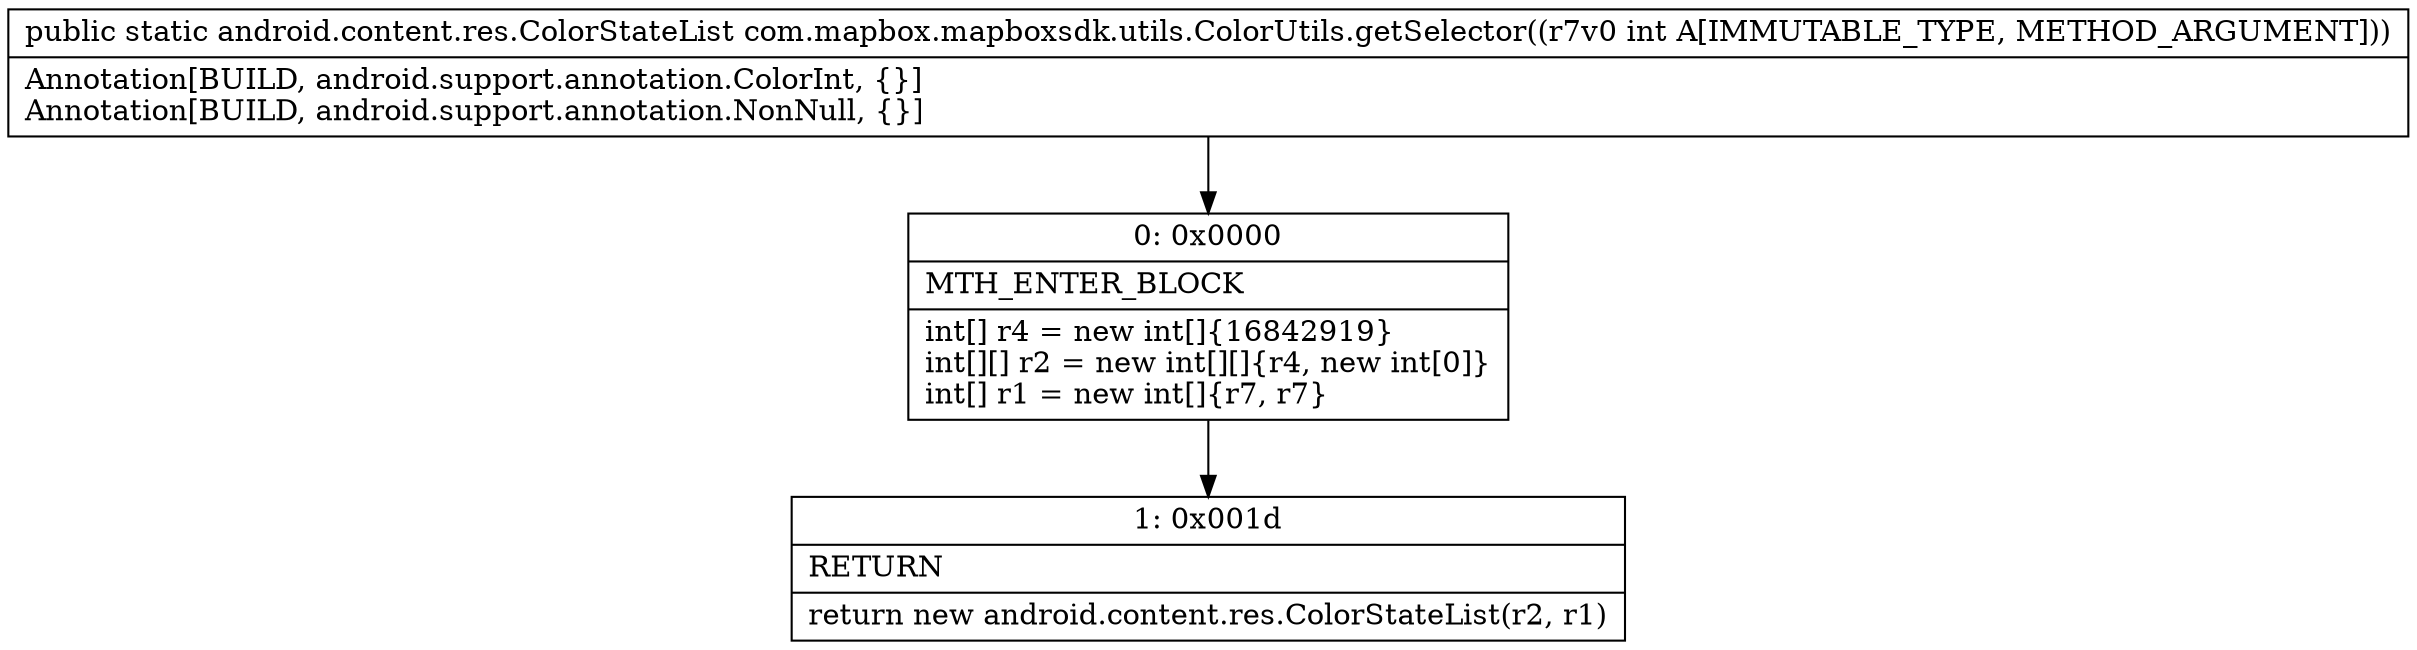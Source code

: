 digraph "CFG forcom.mapbox.mapboxsdk.utils.ColorUtils.getSelector(I)Landroid\/content\/res\/ColorStateList;" {
Node_0 [shape=record,label="{0\:\ 0x0000|MTH_ENTER_BLOCK\l|int[] r4 = new int[]\{16842919\}\lint[][] r2 = new int[][]\{r4, new int[0]\}\lint[] r1 = new int[]\{r7, r7\}\l}"];
Node_1 [shape=record,label="{1\:\ 0x001d|RETURN\l|return new android.content.res.ColorStateList(r2, r1)\l}"];
MethodNode[shape=record,label="{public static android.content.res.ColorStateList com.mapbox.mapboxsdk.utils.ColorUtils.getSelector((r7v0 int A[IMMUTABLE_TYPE, METHOD_ARGUMENT]))  | Annotation[BUILD, android.support.annotation.ColorInt, \{\}]\lAnnotation[BUILD, android.support.annotation.NonNull, \{\}]\l}"];
MethodNode -> Node_0;
Node_0 -> Node_1;
}

